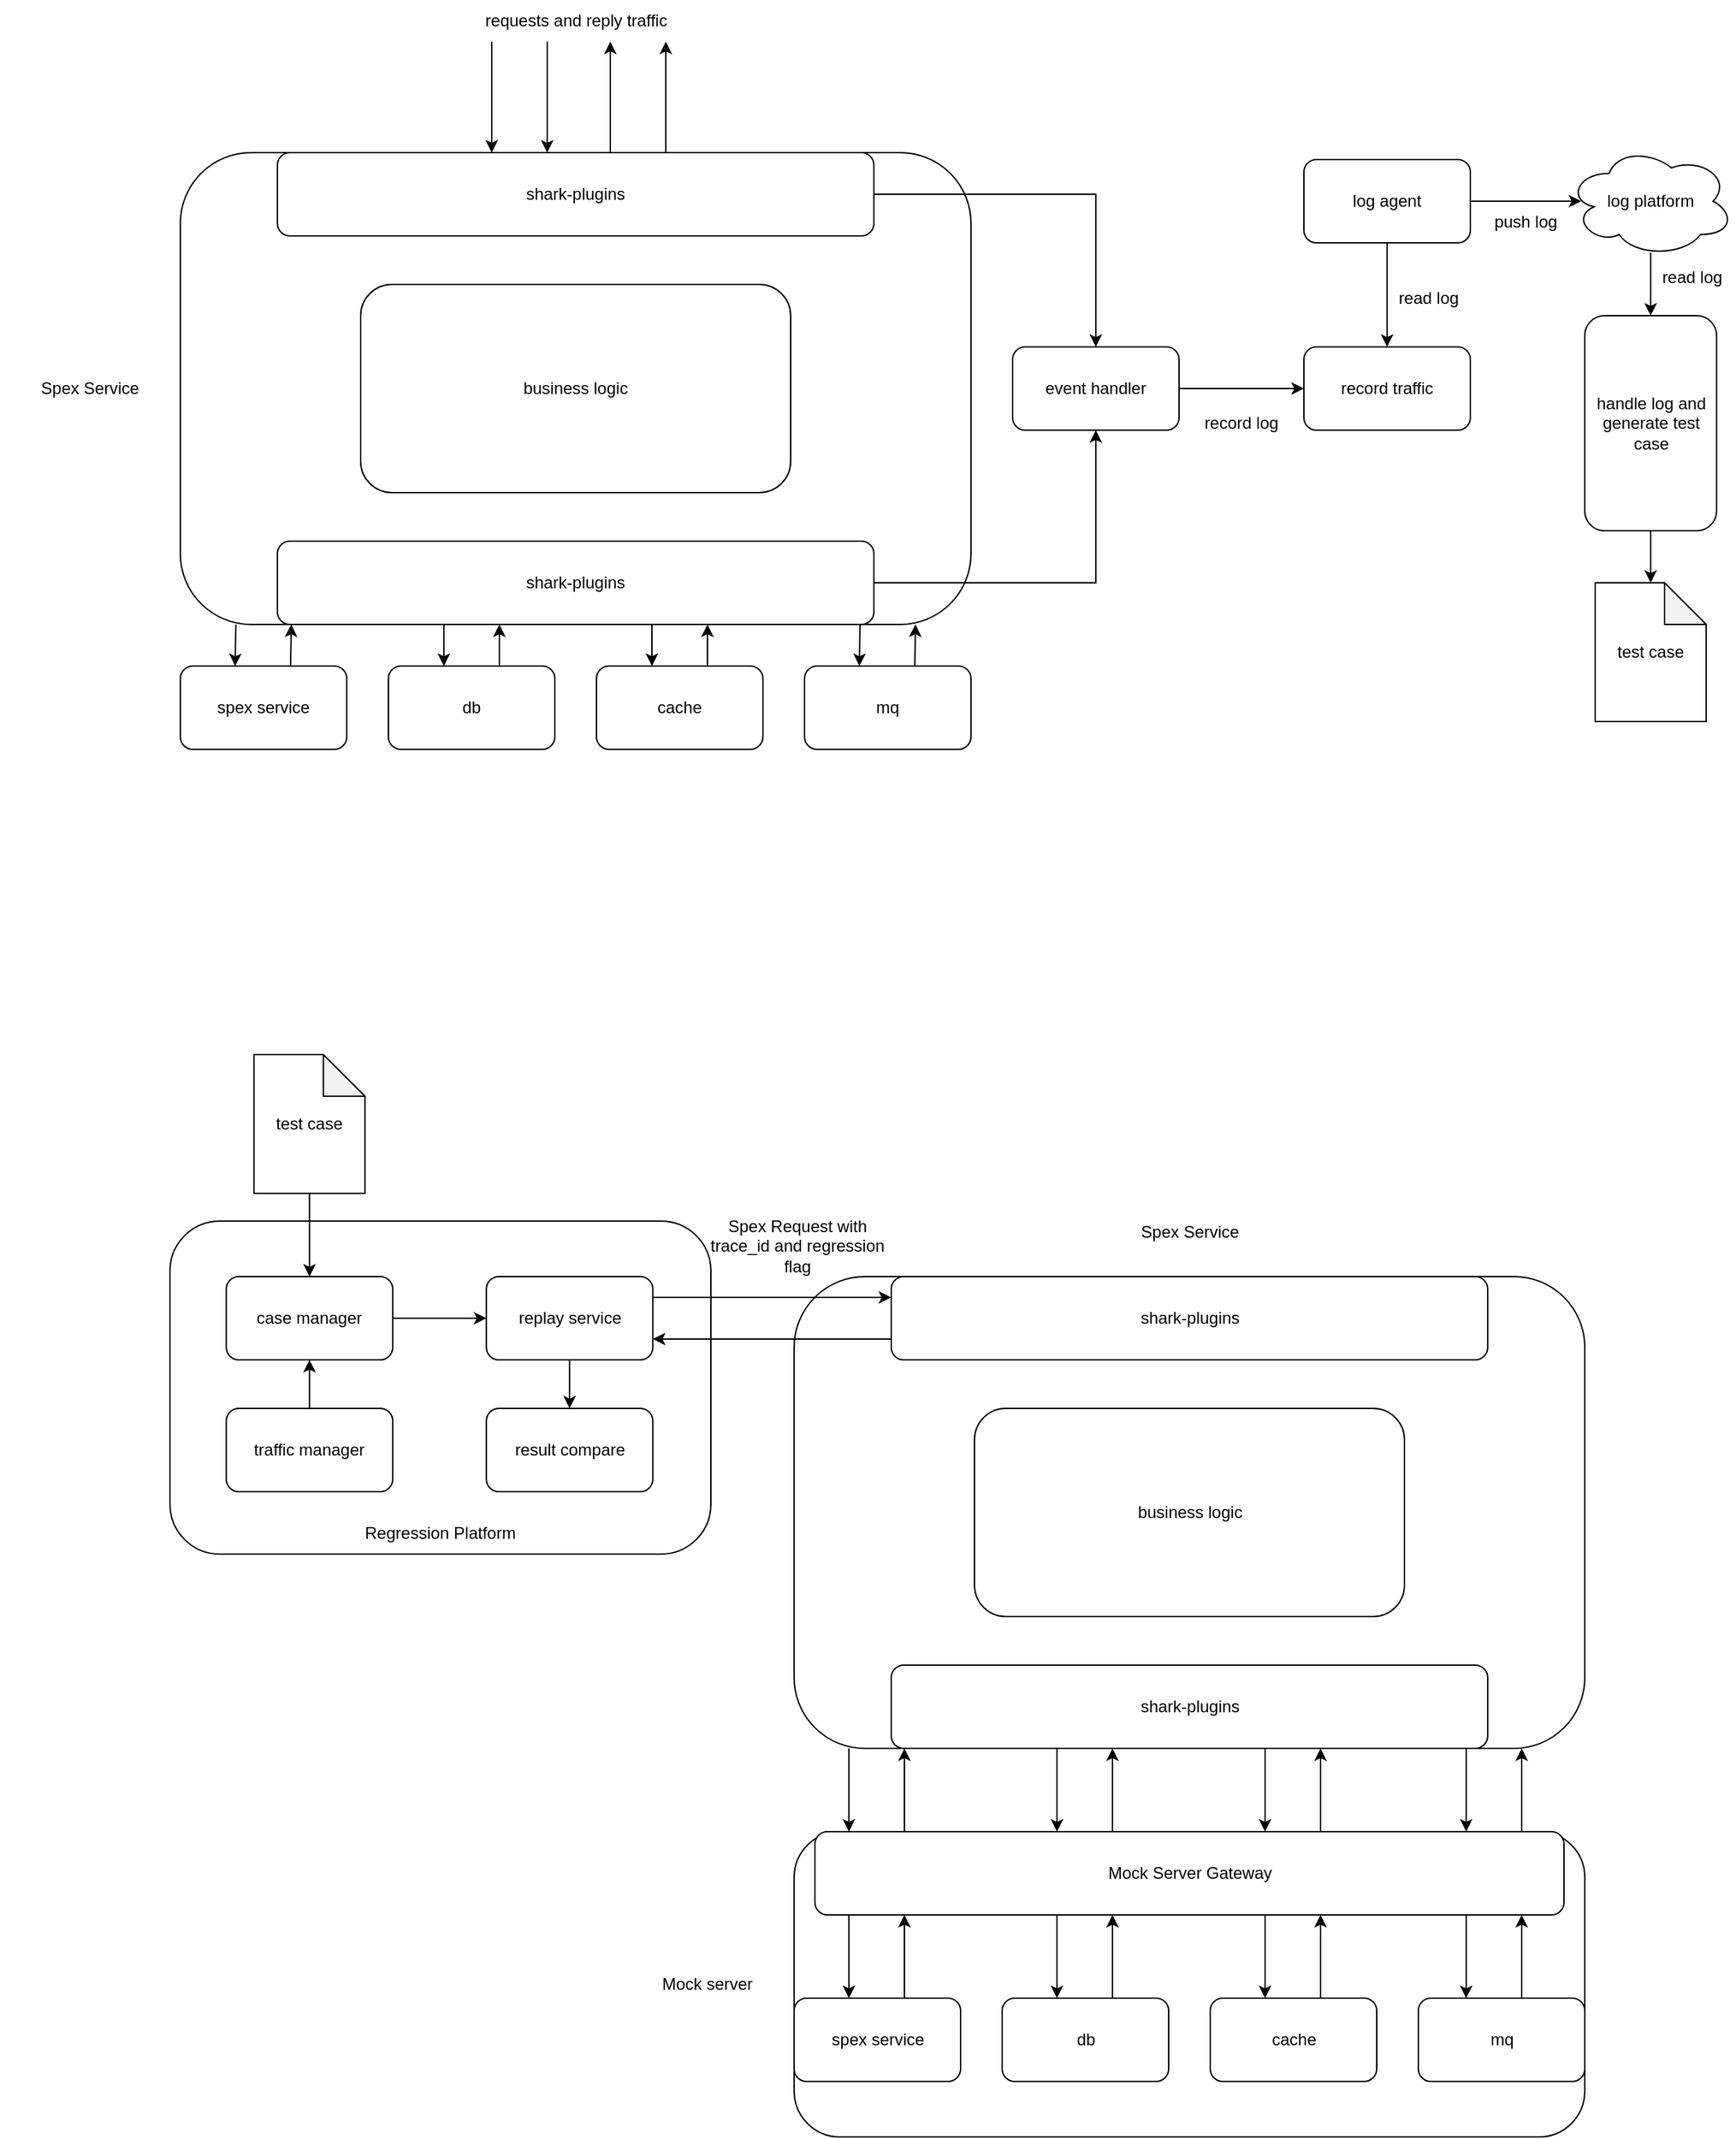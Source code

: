 <mxfile version="21.3.6" type="github">
  <diagram name="第 1 页" id="bMDozYpqhCq1Gk0JoDoc">
    <mxGraphModel dx="1819" dy="924" grid="1" gridSize="10" guides="1" tooltips="1" connect="1" arrows="1" fold="1" page="1" pageScale="1" pageWidth="3300" pageHeight="4681" math="0" shadow="0">
      <root>
        <mxCell id="0" />
        <mxCell id="1" parent="0" />
        <mxCell id="KItahPj2j4c5v4B0Yujh-1" value="" style="rounded=1;whiteSpace=wrap;html=1;" vertex="1" parent="1">
          <mxGeometry x="370" y="210" width="570" height="340" as="geometry" />
        </mxCell>
        <mxCell id="KItahPj2j4c5v4B0Yujh-2" value="shark-plugins" style="rounded=1;whiteSpace=wrap;html=1;" vertex="1" parent="1">
          <mxGeometry x="440" y="210" width="430" height="60" as="geometry" />
        </mxCell>
        <mxCell id="KItahPj2j4c5v4B0Yujh-3" value="shark-plugins" style="rounded=1;whiteSpace=wrap;html=1;" vertex="1" parent="1">
          <mxGeometry x="440" y="490" width="430" height="60" as="geometry" />
        </mxCell>
        <mxCell id="KItahPj2j4c5v4B0Yujh-4" value="spex service" style="rounded=1;whiteSpace=wrap;html=1;" vertex="1" parent="1">
          <mxGeometry x="370" y="580" width="120" height="60" as="geometry" />
        </mxCell>
        <mxCell id="KItahPj2j4c5v4B0Yujh-5" value="db" style="rounded=1;whiteSpace=wrap;html=1;" vertex="1" parent="1">
          <mxGeometry x="520" y="580" width="120" height="60" as="geometry" />
        </mxCell>
        <mxCell id="KItahPj2j4c5v4B0Yujh-6" value="cache" style="rounded=1;whiteSpace=wrap;html=1;" vertex="1" parent="1">
          <mxGeometry x="670" y="580" width="120" height="60" as="geometry" />
        </mxCell>
        <mxCell id="KItahPj2j4c5v4B0Yujh-7" value="mq" style="rounded=1;whiteSpace=wrap;html=1;" vertex="1" parent="1">
          <mxGeometry x="820" y="580" width="120" height="60" as="geometry" />
        </mxCell>
        <mxCell id="KItahPj2j4c5v4B0Yujh-8" value="event handler" style="rounded=1;whiteSpace=wrap;html=1;" vertex="1" parent="1">
          <mxGeometry x="970" y="350" width="120" height="60" as="geometry" />
        </mxCell>
        <mxCell id="KItahPj2j4c5v4B0Yujh-9" value="business logic" style="rounded=1;whiteSpace=wrap;html=1;" vertex="1" parent="1">
          <mxGeometry x="500" y="305" width="310" height="150" as="geometry" />
        </mxCell>
        <mxCell id="KItahPj2j4c5v4B0Yujh-10" value="Spex Service" style="text;html=1;strokeColor=none;fillColor=none;align=center;verticalAlign=middle;whiteSpace=wrap;rounded=0;" vertex="1" parent="1">
          <mxGeometry x="240" y="362.5" width="130" height="35" as="geometry" />
        </mxCell>
        <mxCell id="KItahPj2j4c5v4B0Yujh-11" value="" style="endArrow=classic;html=1;rounded=0;entryX=0.5;entryY=0;entryDx=0;entryDy=0;exitX=1;exitY=0.5;exitDx=0;exitDy=0;" edge="1" parent="1" source="KItahPj2j4c5v4B0Yujh-2" target="KItahPj2j4c5v4B0Yujh-8">
          <mxGeometry width="50" height="50" relative="1" as="geometry">
            <mxPoint x="760" y="520" as="sourcePoint" />
            <mxPoint x="810" y="470" as="targetPoint" />
            <Array as="points">
              <mxPoint x="1030" y="240" />
            </Array>
          </mxGeometry>
        </mxCell>
        <mxCell id="KItahPj2j4c5v4B0Yujh-12" value="" style="endArrow=classic;html=1;rounded=0;entryX=0.5;entryY=1;entryDx=0;entryDy=0;exitX=1;exitY=0.5;exitDx=0;exitDy=0;" edge="1" parent="1" source="KItahPj2j4c5v4B0Yujh-3" target="KItahPj2j4c5v4B0Yujh-8">
          <mxGeometry width="50" height="50" relative="1" as="geometry">
            <mxPoint x="880" y="250" as="sourcePoint" />
            <mxPoint x="1100" y="360" as="targetPoint" />
            <Array as="points">
              <mxPoint x="1030" y="520" />
            </Array>
          </mxGeometry>
        </mxCell>
        <mxCell id="KItahPj2j4c5v4B0Yujh-16" value="log agent" style="rounded=1;whiteSpace=wrap;html=1;" vertex="1" parent="1">
          <mxGeometry x="1180" y="215" width="120" height="60" as="geometry" />
        </mxCell>
        <mxCell id="KItahPj2j4c5v4B0Yujh-17" value="record traffic" style="rounded=1;whiteSpace=wrap;html=1;" vertex="1" parent="1">
          <mxGeometry x="1180" y="350" width="120" height="60" as="geometry" />
        </mxCell>
        <mxCell id="KItahPj2j4c5v4B0Yujh-18" value="log platform" style="ellipse;shape=cloud;whiteSpace=wrap;html=1;" vertex="1" parent="1">
          <mxGeometry x="1370" y="205" width="120" height="80" as="geometry" />
        </mxCell>
        <mxCell id="KItahPj2j4c5v4B0Yujh-19" value="" style="endArrow=classic;html=1;rounded=0;entryX=0;entryY=0.5;entryDx=0;entryDy=0;exitX=1;exitY=0.5;exitDx=0;exitDy=0;" edge="1" parent="1" source="KItahPj2j4c5v4B0Yujh-8" target="KItahPj2j4c5v4B0Yujh-17">
          <mxGeometry width="50" height="50" relative="1" as="geometry">
            <mxPoint x="820" y="250" as="sourcePoint" />
            <mxPoint x="1040" y="360" as="targetPoint" />
            <Array as="points" />
          </mxGeometry>
        </mxCell>
        <mxCell id="KItahPj2j4c5v4B0Yujh-20" value="" style="endArrow=classic;html=1;rounded=0;exitX=1;exitY=0.5;exitDx=0;exitDy=0;entryX=0.083;entryY=0.5;entryDx=0;entryDy=0;entryPerimeter=0;" edge="1" parent="1" source="KItahPj2j4c5v4B0Yujh-16" target="KItahPj2j4c5v4B0Yujh-18">
          <mxGeometry width="50" height="50" relative="1" as="geometry">
            <mxPoint x="870" y="460" as="sourcePoint" />
            <mxPoint x="920" y="410" as="targetPoint" />
          </mxGeometry>
        </mxCell>
        <mxCell id="KItahPj2j4c5v4B0Yujh-21" value="" style="endArrow=classic;html=1;rounded=0;exitX=0.5;exitY=1;exitDx=0;exitDy=0;entryX=0.5;entryY=0;entryDx=0;entryDy=0;" edge="1" parent="1" source="KItahPj2j4c5v4B0Yujh-16" target="KItahPj2j4c5v4B0Yujh-17">
          <mxGeometry width="50" height="50" relative="1" as="geometry">
            <mxPoint x="1310" y="285" as="sourcePoint" />
            <mxPoint x="1420" y="285" as="targetPoint" />
          </mxGeometry>
        </mxCell>
        <mxCell id="KItahPj2j4c5v4B0Yujh-24" value="" style="endArrow=classic;html=1;rounded=0;entryX=0.5;entryY=0;entryDx=0;entryDy=0;" edge="1" parent="1">
          <mxGeometry width="50" height="50" relative="1" as="geometry">
            <mxPoint x="410" y="550" as="sourcePoint" />
            <mxPoint x="409.5" y="580" as="targetPoint" />
          </mxGeometry>
        </mxCell>
        <mxCell id="KItahPj2j4c5v4B0Yujh-25" value="" style="endArrow=classic;html=1;rounded=0;" edge="1" parent="1">
          <mxGeometry width="50" height="50" relative="1" as="geometry">
            <mxPoint x="449.5" y="580" as="sourcePoint" />
            <mxPoint x="450" y="550" as="targetPoint" />
          </mxGeometry>
        </mxCell>
        <mxCell id="KItahPj2j4c5v4B0Yujh-36" value="" style="endArrow=classic;html=1;rounded=0;" edge="1" parent="1">
          <mxGeometry width="50" height="50" relative="1" as="geometry">
            <mxPoint x="560" y="550" as="sourcePoint" />
            <mxPoint x="560" y="580" as="targetPoint" />
          </mxGeometry>
        </mxCell>
        <mxCell id="KItahPj2j4c5v4B0Yujh-37" value="" style="endArrow=classic;html=1;rounded=0;" edge="1" parent="1">
          <mxGeometry width="50" height="50" relative="1" as="geometry">
            <mxPoint x="600" y="580" as="sourcePoint" />
            <mxPoint x="600" y="550" as="targetPoint" />
          </mxGeometry>
        </mxCell>
        <mxCell id="KItahPj2j4c5v4B0Yujh-38" value="" style="endArrow=classic;html=1;rounded=0;" edge="1" parent="1">
          <mxGeometry width="50" height="50" relative="1" as="geometry">
            <mxPoint x="710" y="550" as="sourcePoint" />
            <mxPoint x="710" y="580" as="targetPoint" />
          </mxGeometry>
        </mxCell>
        <mxCell id="KItahPj2j4c5v4B0Yujh-39" value="" style="endArrow=classic;html=1;rounded=0;" edge="1" parent="1">
          <mxGeometry width="50" height="50" relative="1" as="geometry">
            <mxPoint x="750" y="580" as="sourcePoint" />
            <mxPoint x="750" y="550" as="targetPoint" />
          </mxGeometry>
        </mxCell>
        <mxCell id="KItahPj2j4c5v4B0Yujh-40" value="" style="endArrow=classic;html=1;rounded=0;entryX=0.5;entryY=0;entryDx=0;entryDy=0;" edge="1" parent="1">
          <mxGeometry width="50" height="50" relative="1" as="geometry">
            <mxPoint x="860" y="550" as="sourcePoint" />
            <mxPoint x="859.5" y="580" as="targetPoint" />
          </mxGeometry>
        </mxCell>
        <mxCell id="KItahPj2j4c5v4B0Yujh-41" value="" style="endArrow=classic;html=1;rounded=0;" edge="1" parent="1">
          <mxGeometry width="50" height="50" relative="1" as="geometry">
            <mxPoint x="899.5" y="580" as="sourcePoint" />
            <mxPoint x="900" y="550" as="targetPoint" />
          </mxGeometry>
        </mxCell>
        <mxCell id="KItahPj2j4c5v4B0Yujh-43" value="record log" style="text;html=1;strokeColor=none;fillColor=none;align=center;verticalAlign=middle;whiteSpace=wrap;rounded=0;" vertex="1" parent="1">
          <mxGeometry x="1105" y="390" width="60" height="30" as="geometry" />
        </mxCell>
        <mxCell id="KItahPj2j4c5v4B0Yujh-44" value="read log" style="text;html=1;strokeColor=none;fillColor=none;align=center;verticalAlign=middle;whiteSpace=wrap;rounded=0;" vertex="1" parent="1">
          <mxGeometry x="1240" y="300" width="60" height="30" as="geometry" />
        </mxCell>
        <mxCell id="KItahPj2j4c5v4B0Yujh-45" value="push log" style="text;html=1;strokeColor=none;fillColor=none;align=center;verticalAlign=middle;whiteSpace=wrap;rounded=0;" vertex="1" parent="1">
          <mxGeometry x="1310" y="245" width="60" height="30" as="geometry" />
        </mxCell>
        <mxCell id="KItahPj2j4c5v4B0Yujh-46" value="" style="endArrow=classic;html=1;rounded=0;" edge="1" parent="1">
          <mxGeometry width="50" height="50" relative="1" as="geometry">
            <mxPoint x="634.5" y="130" as="sourcePoint" />
            <mxPoint x="634.5" y="210" as="targetPoint" />
          </mxGeometry>
        </mxCell>
        <mxCell id="KItahPj2j4c5v4B0Yujh-49" value="" style="endArrow=classic;html=1;rounded=0;" edge="1" parent="1">
          <mxGeometry width="50" height="50" relative="1" as="geometry">
            <mxPoint x="594.5" y="130" as="sourcePoint" />
            <mxPoint x="594.5" y="210" as="targetPoint" />
          </mxGeometry>
        </mxCell>
        <mxCell id="KItahPj2j4c5v4B0Yujh-50" value="requests and reply traffic" style="text;html=1;strokeColor=none;fillColor=none;align=center;verticalAlign=middle;whiteSpace=wrap;rounded=0;" vertex="1" parent="1">
          <mxGeometry x="557.5" y="100" width="195" height="30" as="geometry" />
        </mxCell>
        <mxCell id="KItahPj2j4c5v4B0Yujh-51" value="" style="endArrow=classic;html=1;rounded=0;" edge="1" parent="1">
          <mxGeometry width="50" height="50" relative="1" as="geometry">
            <mxPoint x="720" y="210" as="sourcePoint" />
            <mxPoint x="720" y="130" as="targetPoint" />
          </mxGeometry>
        </mxCell>
        <mxCell id="KItahPj2j4c5v4B0Yujh-52" value="" style="endArrow=classic;html=1;rounded=0;" edge="1" parent="1">
          <mxGeometry width="50" height="50" relative="1" as="geometry">
            <mxPoint x="680" y="210" as="sourcePoint" />
            <mxPoint x="680" y="130" as="targetPoint" />
          </mxGeometry>
        </mxCell>
        <mxCell id="KItahPj2j4c5v4B0Yujh-53" value="" style="rounded=1;whiteSpace=wrap;html=1;" vertex="1" parent="1">
          <mxGeometry x="812.5" y="1020" width="570" height="340" as="geometry" />
        </mxCell>
        <mxCell id="KItahPj2j4c5v4B0Yujh-54" value="shark-plugins" style="rounded=1;whiteSpace=wrap;html=1;" vertex="1" parent="1">
          <mxGeometry x="882.5" y="1020" width="430" height="60" as="geometry" />
        </mxCell>
        <mxCell id="KItahPj2j4c5v4B0Yujh-55" value="shark-plugins" style="rounded=1;whiteSpace=wrap;html=1;" vertex="1" parent="1">
          <mxGeometry x="882.5" y="1300" width="430" height="60" as="geometry" />
        </mxCell>
        <mxCell id="KItahPj2j4c5v4B0Yujh-61" value="business logic" style="rounded=1;whiteSpace=wrap;html=1;" vertex="1" parent="1">
          <mxGeometry x="942.5" y="1115" width="310" height="150" as="geometry" />
        </mxCell>
        <mxCell id="KItahPj2j4c5v4B0Yujh-62" value="Spex Service" style="text;html=1;strokeColor=none;fillColor=none;align=center;verticalAlign=middle;whiteSpace=wrap;rounded=0;" vertex="1" parent="1">
          <mxGeometry x="1032.5" y="970" width="130" height="35" as="geometry" />
        </mxCell>
        <mxCell id="KItahPj2j4c5v4B0Yujh-78" value="" style="rounded=1;whiteSpace=wrap;html=1;" vertex="1" parent="1">
          <mxGeometry x="362.5" y="980" width="390" height="240" as="geometry" />
        </mxCell>
        <mxCell id="KItahPj2j4c5v4B0Yujh-79" value="case manager" style="rounded=1;whiteSpace=wrap;html=1;" vertex="1" parent="1">
          <mxGeometry x="403.13" y="1020" width="120" height="60" as="geometry" />
        </mxCell>
        <mxCell id="KItahPj2j4c5v4B0Yujh-80" value="replay service" style="rounded=1;whiteSpace=wrap;html=1;" vertex="1" parent="1">
          <mxGeometry x="590.63" y="1020" width="120" height="60" as="geometry" />
        </mxCell>
        <mxCell id="KItahPj2j4c5v4B0Yujh-81" value="traffic manager" style="rounded=1;whiteSpace=wrap;html=1;" vertex="1" parent="1">
          <mxGeometry x="403.13" y="1115" width="120" height="60" as="geometry" />
        </mxCell>
        <mxCell id="KItahPj2j4c5v4B0Yujh-82" value="result compare" style="rounded=1;whiteSpace=wrap;html=1;" vertex="1" parent="1">
          <mxGeometry x="590.63" y="1115" width="120" height="60" as="geometry" />
        </mxCell>
        <mxCell id="KItahPj2j4c5v4B0Yujh-83" value="" style="endArrow=classic;html=1;rounded=0;exitX=1;exitY=0.25;exitDx=0;exitDy=0;entryX=0;entryY=0.25;entryDx=0;entryDy=0;" edge="1" parent="1" source="KItahPj2j4c5v4B0Yujh-80" target="KItahPj2j4c5v4B0Yujh-54">
          <mxGeometry width="50" height="50" relative="1" as="geometry">
            <mxPoint x="857.5" y="1150" as="sourcePoint" />
            <mxPoint x="907.5" y="1100" as="targetPoint" />
          </mxGeometry>
        </mxCell>
        <mxCell id="KItahPj2j4c5v4B0Yujh-84" value="" style="endArrow=classic;html=1;rounded=0;exitX=0;exitY=0.75;exitDx=0;exitDy=0;entryX=1;entryY=0.75;entryDx=0;entryDy=0;" edge="1" parent="1" source="KItahPj2j4c5v4B0Yujh-54" target="KItahPj2j4c5v4B0Yujh-80">
          <mxGeometry width="50" height="50" relative="1" as="geometry">
            <mxPoint x="665.5" y="1045" as="sourcePoint" />
            <mxPoint x="892.5" y="1045" as="targetPoint" />
          </mxGeometry>
        </mxCell>
        <mxCell id="KItahPj2j4c5v4B0Yujh-87" value="" style="rounded=1;whiteSpace=wrap;html=1;" vertex="1" parent="1">
          <mxGeometry x="812.5" y="1420" width="570" height="220" as="geometry" />
        </mxCell>
        <mxCell id="KItahPj2j4c5v4B0Yujh-88" value="spex service" style="rounded=1;whiteSpace=wrap;html=1;" vertex="1" parent="1">
          <mxGeometry x="812.5" y="1540" width="120" height="60" as="geometry" />
        </mxCell>
        <mxCell id="KItahPj2j4c5v4B0Yujh-89" value="db" style="rounded=1;whiteSpace=wrap;html=1;" vertex="1" parent="1">
          <mxGeometry x="962.5" y="1540" width="120" height="60" as="geometry" />
        </mxCell>
        <mxCell id="KItahPj2j4c5v4B0Yujh-90" value="cache" style="rounded=1;whiteSpace=wrap;html=1;" vertex="1" parent="1">
          <mxGeometry x="1112.5" y="1540" width="120" height="60" as="geometry" />
        </mxCell>
        <mxCell id="KItahPj2j4c5v4B0Yujh-91" value="mq" style="rounded=1;whiteSpace=wrap;html=1;" vertex="1" parent="1">
          <mxGeometry x="1262.5" y="1540" width="120" height="60" as="geometry" />
        </mxCell>
        <mxCell id="KItahPj2j4c5v4B0Yujh-94" value="Mock Server Gateway" style="rounded=1;whiteSpace=wrap;html=1;" vertex="1" parent="1">
          <mxGeometry x="827.5" y="1420" width="540" height="60" as="geometry" />
        </mxCell>
        <mxCell id="KItahPj2j4c5v4B0Yujh-99" value="" style="endArrow=classic;html=1;rounded=0;" edge="1" parent="1">
          <mxGeometry width="50" height="50" relative="1" as="geometry">
            <mxPoint x="852" y="1480" as="sourcePoint" />
            <mxPoint x="852" y="1540" as="targetPoint" />
          </mxGeometry>
        </mxCell>
        <mxCell id="KItahPj2j4c5v4B0Yujh-100" value="" style="endArrow=classic;html=1;rounded=0;" edge="1" parent="1">
          <mxGeometry width="50" height="50" relative="1" as="geometry">
            <mxPoint x="892" y="1540" as="sourcePoint" />
            <mxPoint x="892" y="1480" as="targetPoint" />
          </mxGeometry>
        </mxCell>
        <mxCell id="KItahPj2j4c5v4B0Yujh-101" value="" style="endArrow=classic;html=1;rounded=0;" edge="1" parent="1">
          <mxGeometry width="50" height="50" relative="1" as="geometry">
            <mxPoint x="1002" y="1480" as="sourcePoint" />
            <mxPoint x="1002" y="1540" as="targetPoint" />
          </mxGeometry>
        </mxCell>
        <mxCell id="KItahPj2j4c5v4B0Yujh-102" value="" style="endArrow=classic;html=1;rounded=0;" edge="1" parent="1">
          <mxGeometry width="50" height="50" relative="1" as="geometry">
            <mxPoint x="1042" y="1540" as="sourcePoint" />
            <mxPoint x="1042" y="1480" as="targetPoint" />
          </mxGeometry>
        </mxCell>
        <mxCell id="KItahPj2j4c5v4B0Yujh-103" value="" style="endArrow=classic;html=1;rounded=0;" edge="1" parent="1">
          <mxGeometry width="50" height="50" relative="1" as="geometry">
            <mxPoint x="1152" y="1480" as="sourcePoint" />
            <mxPoint x="1152" y="1540" as="targetPoint" />
          </mxGeometry>
        </mxCell>
        <mxCell id="KItahPj2j4c5v4B0Yujh-104" value="" style="endArrow=classic;html=1;rounded=0;" edge="1" parent="1">
          <mxGeometry width="50" height="50" relative="1" as="geometry">
            <mxPoint x="1192" y="1540" as="sourcePoint" />
            <mxPoint x="1192" y="1480" as="targetPoint" />
          </mxGeometry>
        </mxCell>
        <mxCell id="KItahPj2j4c5v4B0Yujh-105" value="" style="endArrow=classic;html=1;rounded=0;" edge="1" parent="1">
          <mxGeometry width="50" height="50" relative="1" as="geometry">
            <mxPoint x="1297" y="1480" as="sourcePoint" />
            <mxPoint x="1297" y="1540" as="targetPoint" />
          </mxGeometry>
        </mxCell>
        <mxCell id="KItahPj2j4c5v4B0Yujh-106" value="" style="endArrow=classic;html=1;rounded=0;" edge="1" parent="1">
          <mxGeometry width="50" height="50" relative="1" as="geometry">
            <mxPoint x="1337" y="1540" as="sourcePoint" />
            <mxPoint x="1337" y="1480" as="targetPoint" />
          </mxGeometry>
        </mxCell>
        <mxCell id="KItahPj2j4c5v4B0Yujh-112" value="" style="endArrow=classic;html=1;rounded=0;" edge="1" parent="1">
          <mxGeometry width="50" height="50" relative="1" as="geometry">
            <mxPoint x="852" y="1360" as="sourcePoint" />
            <mxPoint x="852" y="1420" as="targetPoint" />
          </mxGeometry>
        </mxCell>
        <mxCell id="KItahPj2j4c5v4B0Yujh-113" value="" style="endArrow=classic;html=1;rounded=0;" edge="1" parent="1">
          <mxGeometry width="50" height="50" relative="1" as="geometry">
            <mxPoint x="892" y="1420" as="sourcePoint" />
            <mxPoint x="892" y="1360" as="targetPoint" />
          </mxGeometry>
        </mxCell>
        <mxCell id="KItahPj2j4c5v4B0Yujh-114" value="" style="endArrow=classic;html=1;rounded=0;" edge="1" parent="1">
          <mxGeometry width="50" height="50" relative="1" as="geometry">
            <mxPoint x="1002" y="1360" as="sourcePoint" />
            <mxPoint x="1002" y="1420" as="targetPoint" />
          </mxGeometry>
        </mxCell>
        <mxCell id="KItahPj2j4c5v4B0Yujh-115" value="" style="endArrow=classic;html=1;rounded=0;" edge="1" parent="1">
          <mxGeometry width="50" height="50" relative="1" as="geometry">
            <mxPoint x="1042" y="1420" as="sourcePoint" />
            <mxPoint x="1042" y="1360" as="targetPoint" />
          </mxGeometry>
        </mxCell>
        <mxCell id="KItahPj2j4c5v4B0Yujh-116" value="" style="endArrow=classic;html=1;rounded=0;" edge="1" parent="1">
          <mxGeometry width="50" height="50" relative="1" as="geometry">
            <mxPoint x="1152" y="1360" as="sourcePoint" />
            <mxPoint x="1152" y="1420" as="targetPoint" />
          </mxGeometry>
        </mxCell>
        <mxCell id="KItahPj2j4c5v4B0Yujh-117" value="" style="endArrow=classic;html=1;rounded=0;" edge="1" parent="1">
          <mxGeometry width="50" height="50" relative="1" as="geometry">
            <mxPoint x="1192" y="1420" as="sourcePoint" />
            <mxPoint x="1192" y="1360" as="targetPoint" />
          </mxGeometry>
        </mxCell>
        <mxCell id="KItahPj2j4c5v4B0Yujh-118" value="" style="endArrow=classic;html=1;rounded=0;" edge="1" parent="1">
          <mxGeometry width="50" height="50" relative="1" as="geometry">
            <mxPoint x="1297" y="1360" as="sourcePoint" />
            <mxPoint x="1297" y="1420" as="targetPoint" />
          </mxGeometry>
        </mxCell>
        <mxCell id="KItahPj2j4c5v4B0Yujh-119" value="" style="endArrow=classic;html=1;rounded=0;" edge="1" parent="1">
          <mxGeometry width="50" height="50" relative="1" as="geometry">
            <mxPoint x="1337" y="1420" as="sourcePoint" />
            <mxPoint x="1337" y="1360" as="targetPoint" />
          </mxGeometry>
        </mxCell>
        <mxCell id="KItahPj2j4c5v4B0Yujh-120" value="" style="endArrow=classic;html=1;rounded=0;entryX=0.5;entryY=1;entryDx=0;entryDy=0;exitX=0.5;exitY=0;exitDx=0;exitDy=0;" edge="1" parent="1" source="KItahPj2j4c5v4B0Yujh-81" target="KItahPj2j4c5v4B0Yujh-79">
          <mxGeometry width="50" height="50" relative="1" as="geometry">
            <mxPoint x="382.5" y="1360" as="sourcePoint" />
            <mxPoint x="432.5" y="1310" as="targetPoint" />
          </mxGeometry>
        </mxCell>
        <mxCell id="KItahPj2j4c5v4B0Yujh-123" value="" style="endArrow=classic;html=1;rounded=0;entryX=0;entryY=0.5;entryDx=0;entryDy=0;exitX=1;exitY=0.5;exitDx=0;exitDy=0;" edge="1" parent="1" source="KItahPj2j4c5v4B0Yujh-79" target="KItahPj2j4c5v4B0Yujh-80">
          <mxGeometry width="50" height="50" relative="1" as="geometry">
            <mxPoint x="473.5" y="1125" as="sourcePoint" />
            <mxPoint x="473.5" y="1090" as="targetPoint" />
          </mxGeometry>
        </mxCell>
        <mxCell id="KItahPj2j4c5v4B0Yujh-124" value="" style="endArrow=classic;html=1;rounded=0;entryX=0.5;entryY=0;entryDx=0;entryDy=0;exitX=0.5;exitY=1;exitDx=0;exitDy=0;" edge="1" parent="1" source="KItahPj2j4c5v4B0Yujh-80" target="KItahPj2j4c5v4B0Yujh-82">
          <mxGeometry width="50" height="50" relative="1" as="geometry">
            <mxPoint x="483.5" y="1135" as="sourcePoint" />
            <mxPoint x="483.5" y="1100" as="targetPoint" />
          </mxGeometry>
        </mxCell>
        <mxCell id="KItahPj2j4c5v4B0Yujh-125" value="Spex Request with trace_id and regression flag" style="text;html=1;strokeColor=none;fillColor=none;align=center;verticalAlign=middle;whiteSpace=wrap;rounded=0;" vertex="1" parent="1">
          <mxGeometry x="750" y="980" width="130" height="35" as="geometry" />
        </mxCell>
        <mxCell id="KItahPj2j4c5v4B0Yujh-126" value="handle log and&lt;br&gt;generate test&lt;br&gt;case" style="rounded=1;whiteSpace=wrap;html=1;" vertex="1" parent="1">
          <mxGeometry x="1382.5" y="327.5" width="95" height="155" as="geometry" />
        </mxCell>
        <mxCell id="KItahPj2j4c5v4B0Yujh-131" value="test case" style="shape=note;whiteSpace=wrap;html=1;backgroundOutline=1;darkOpacity=0.05;" vertex="1" parent="1">
          <mxGeometry x="1390" y="520" width="80" height="100" as="geometry" />
        </mxCell>
        <mxCell id="KItahPj2j4c5v4B0Yujh-134" value="" style="endArrow=classic;html=1;rounded=0;entryX=0.5;entryY=0;entryDx=0;entryDy=0;entryPerimeter=0;exitX=0.5;exitY=1;exitDx=0;exitDy=0;" edge="1" parent="1" source="KItahPj2j4c5v4B0Yujh-126" target="KItahPj2j4c5v4B0Yujh-131">
          <mxGeometry width="50" height="50" relative="1" as="geometry">
            <mxPoint x="1200" y="1045" as="sourcePoint" />
            <mxPoint x="970" y="1055" as="targetPoint" />
          </mxGeometry>
        </mxCell>
        <mxCell id="KItahPj2j4c5v4B0Yujh-135" value="" style="endArrow=classic;html=1;rounded=0;entryX=0.5;entryY=0;entryDx=0;entryDy=0;exitX=0.5;exitY=0.963;exitDx=0;exitDy=0;exitPerimeter=0;" edge="1" parent="1" source="KItahPj2j4c5v4B0Yujh-18" target="KItahPj2j4c5v4B0Yujh-126">
          <mxGeometry width="50" height="50" relative="1" as="geometry">
            <mxPoint x="1440" y="490" as="sourcePoint" />
            <mxPoint x="1440" y="530" as="targetPoint" />
          </mxGeometry>
        </mxCell>
        <mxCell id="KItahPj2j4c5v4B0Yujh-136" value="read log" style="text;html=1;strokeColor=none;fillColor=none;align=center;verticalAlign=middle;whiteSpace=wrap;rounded=0;" vertex="1" parent="1">
          <mxGeometry x="1430" y="285" width="60" height="30" as="geometry" />
        </mxCell>
        <mxCell id="KItahPj2j4c5v4B0Yujh-137" value="Regression Platform" style="text;html=1;strokeColor=none;fillColor=none;align=center;verticalAlign=middle;whiteSpace=wrap;rounded=0;" vertex="1" parent="1">
          <mxGeometry x="491.25" y="1190" width="132.5" height="30" as="geometry" />
        </mxCell>
        <mxCell id="KItahPj2j4c5v4B0Yujh-138" value="Mock server" style="text;html=1;strokeColor=none;fillColor=none;align=center;verticalAlign=middle;whiteSpace=wrap;rounded=0;" vertex="1" parent="1">
          <mxGeometry x="700" y="1515" width="100" height="30" as="geometry" />
        </mxCell>
        <mxCell id="KItahPj2j4c5v4B0Yujh-139" value="test case" style="shape=note;whiteSpace=wrap;html=1;backgroundOutline=1;darkOpacity=0.05;" vertex="1" parent="1">
          <mxGeometry x="423.13" y="860" width="80" height="100" as="geometry" />
        </mxCell>
        <mxCell id="KItahPj2j4c5v4B0Yujh-140" value="" style="endArrow=classic;html=1;rounded=0;exitX=0.5;exitY=1;exitDx=0;exitDy=0;exitPerimeter=0;entryX=0.5;entryY=0;entryDx=0;entryDy=0;" edge="1" parent="1" source="KItahPj2j4c5v4B0Yujh-139" target="KItahPj2j4c5v4B0Yujh-79">
          <mxGeometry width="50" height="50" relative="1" as="geometry">
            <mxPoint x="473" y="1125" as="sourcePoint" />
            <mxPoint x="470" y="1030" as="targetPoint" />
          </mxGeometry>
        </mxCell>
      </root>
    </mxGraphModel>
  </diagram>
</mxfile>
